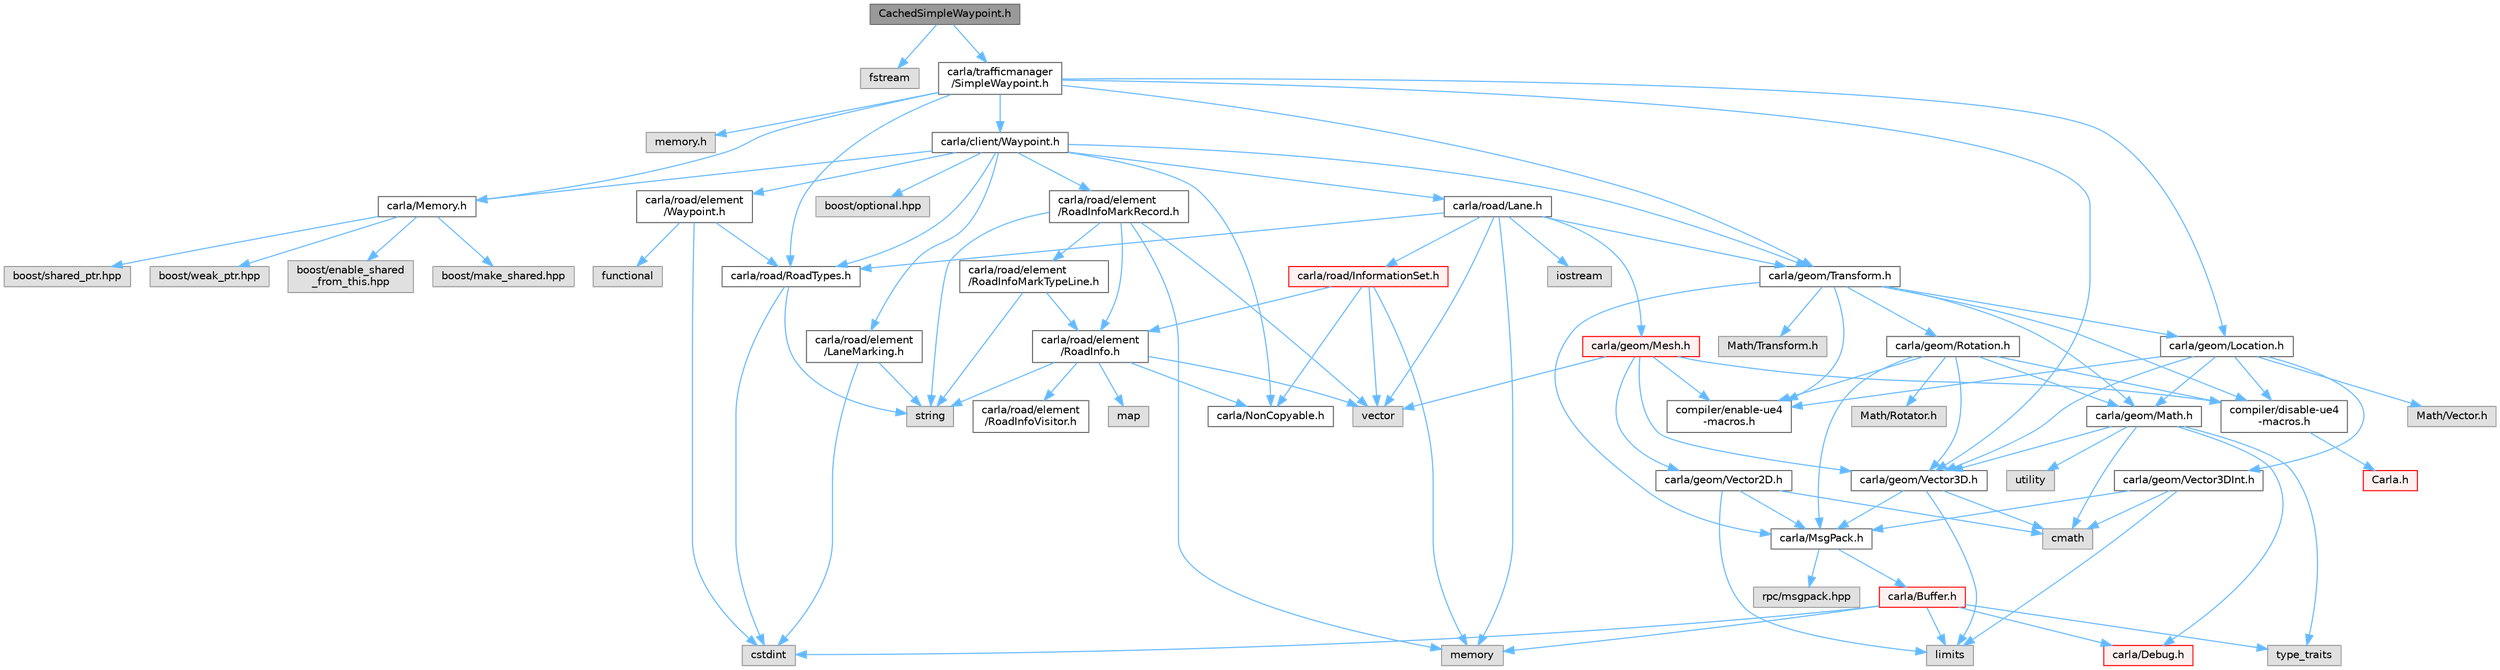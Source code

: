 digraph "CachedSimpleWaypoint.h"
{
 // INTERACTIVE_SVG=YES
 // LATEX_PDF_SIZE
  bgcolor="transparent";
  edge [fontname=Helvetica,fontsize=10,labelfontname=Helvetica,labelfontsize=10];
  node [fontname=Helvetica,fontsize=10,shape=box,height=0.2,width=0.4];
  Node1 [id="Node000001",label="CachedSimpleWaypoint.h",height=0.2,width=0.4,color="gray40", fillcolor="grey60", style="filled", fontcolor="black",tooltip=" "];
  Node1 -> Node2 [id="edge1_Node000001_Node000002",color="steelblue1",style="solid",tooltip=" "];
  Node2 [id="Node000002",label="fstream",height=0.2,width=0.4,color="grey60", fillcolor="#E0E0E0", style="filled",tooltip=" "];
  Node1 -> Node3 [id="edge2_Node000001_Node000003",color="steelblue1",style="solid",tooltip=" "];
  Node3 [id="Node000003",label="carla/trafficmanager\l/SimpleWaypoint.h",height=0.2,width=0.4,color="grey40", fillcolor="white", style="filled",URL="$d7/dd3/SimpleWaypoint_8h.html",tooltip=" "];
  Node3 -> Node4 [id="edge3_Node000003_Node000004",color="steelblue1",style="solid",tooltip=" "];
  Node4 [id="Node000004",label="memory.h",height=0.2,width=0.4,color="grey60", fillcolor="#E0E0E0", style="filled",tooltip=" "];
  Node3 -> Node5 [id="edge4_Node000003_Node000005",color="steelblue1",style="solid",tooltip=" "];
  Node5 [id="Node000005",label="carla/client/Waypoint.h",height=0.2,width=0.4,color="grey40", fillcolor="white", style="filled",URL="$d0/d47/client_2Waypoint_8h.html",tooltip=" "];
  Node5 -> Node6 [id="edge5_Node000005_Node000006",color="steelblue1",style="solid",tooltip=" "];
  Node6 [id="Node000006",label="carla/Memory.h",height=0.2,width=0.4,color="grey40", fillcolor="white", style="filled",URL="$de/d5c/Memory_8h.html",tooltip=" "];
  Node6 -> Node7 [id="edge6_Node000006_Node000007",color="steelblue1",style="solid",tooltip=" "];
  Node7 [id="Node000007",label="boost/enable_shared\l_from_this.hpp",height=0.2,width=0.4,color="grey60", fillcolor="#E0E0E0", style="filled",tooltip=" "];
  Node6 -> Node8 [id="edge7_Node000006_Node000008",color="steelblue1",style="solid",tooltip=" "];
  Node8 [id="Node000008",label="boost/make_shared.hpp",height=0.2,width=0.4,color="grey60", fillcolor="#E0E0E0", style="filled",tooltip=" "];
  Node6 -> Node9 [id="edge8_Node000006_Node000009",color="steelblue1",style="solid",tooltip=" "];
  Node9 [id="Node000009",label="boost/shared_ptr.hpp",height=0.2,width=0.4,color="grey60", fillcolor="#E0E0E0", style="filled",tooltip=" "];
  Node6 -> Node10 [id="edge9_Node000006_Node000010",color="steelblue1",style="solid",tooltip=" "];
  Node10 [id="Node000010",label="boost/weak_ptr.hpp",height=0.2,width=0.4,color="grey60", fillcolor="#E0E0E0", style="filled",tooltip=" "];
  Node5 -> Node11 [id="edge10_Node000005_Node000011",color="steelblue1",style="solid",tooltip=" "];
  Node11 [id="Node000011",label="carla/NonCopyable.h",height=0.2,width=0.4,color="grey40", fillcolor="white", style="filled",URL="$d4/dd8/LibCarla_2source_2carla_2NonCopyable_8h.html",tooltip=" "];
  Node5 -> Node12 [id="edge11_Node000005_Node000012",color="steelblue1",style="solid",tooltip=" "];
  Node12 [id="Node000012",label="carla/geom/Transform.h",height=0.2,width=0.4,color="grey40", fillcolor="white", style="filled",URL="$de/d17/geom_2Transform_8h.html",tooltip=" "];
  Node12 -> Node13 [id="edge12_Node000012_Node000013",color="steelblue1",style="solid",tooltip=" "];
  Node13 [id="Node000013",label="carla/MsgPack.h",height=0.2,width=0.4,color="grey40", fillcolor="white", style="filled",URL="$d9/d6f/MsgPack_8h.html",tooltip=" "];
  Node13 -> Node14 [id="edge13_Node000013_Node000014",color="steelblue1",style="solid",tooltip=" "];
  Node14 [id="Node000014",label="carla/Buffer.h",height=0.2,width=0.4,color="red", fillcolor="#FFF0F0", style="filled",URL="$d2/dda/carla_2Buffer_8h.html",tooltip=" "];
  Node14 -> Node15 [id="edge14_Node000014_Node000015",color="steelblue1",style="solid",tooltip=" "];
  Node15 [id="Node000015",label="carla/Debug.h",height=0.2,width=0.4,color="red", fillcolor="#FFF0F0", style="filled",URL="$d4/deb/Debug_8h.html",tooltip=" "];
  Node14 -> Node23 [id="edge15_Node000014_Node000023",color="steelblue1",style="solid",tooltip=" "];
  Node23 [id="Node000023",label="cstdint",height=0.2,width=0.4,color="grey60", fillcolor="#E0E0E0", style="filled",tooltip=" "];
  Node14 -> Node24 [id="edge16_Node000014_Node000024",color="steelblue1",style="solid",tooltip=" "];
  Node24 [id="Node000024",label="limits",height=0.2,width=0.4,color="grey60", fillcolor="#E0E0E0", style="filled",tooltip=" "];
  Node14 -> Node25 [id="edge17_Node000014_Node000025",color="steelblue1",style="solid",tooltip=" "];
  Node25 [id="Node000025",label="memory",height=0.2,width=0.4,color="grey60", fillcolor="#E0E0E0", style="filled",tooltip=" "];
  Node14 -> Node26 [id="edge18_Node000014_Node000026",color="steelblue1",style="solid",tooltip=" "];
  Node26 [id="Node000026",label="type_traits",height=0.2,width=0.4,color="grey60", fillcolor="#E0E0E0", style="filled",tooltip=" "];
  Node13 -> Node27 [id="edge19_Node000013_Node000027",color="steelblue1",style="solid",tooltip=" "];
  Node27 [id="Node000027",label="rpc/msgpack.hpp",height=0.2,width=0.4,color="grey60", fillcolor="#E0E0E0", style="filled",tooltip=" "];
  Node12 -> Node28 [id="edge20_Node000012_Node000028",color="steelblue1",style="solid",tooltip=" "];
  Node28 [id="Node000028",label="carla/geom/Location.h",height=0.2,width=0.4,color="grey40", fillcolor="white", style="filled",URL="$d9/d8b/geom_2Location_8h.html",tooltip=" "];
  Node28 -> Node29 [id="edge21_Node000028_Node000029",color="steelblue1",style="solid",tooltip=" "];
  Node29 [id="Node000029",label="carla/geom/Vector3D.h",height=0.2,width=0.4,color="grey40", fillcolor="white", style="filled",URL="$de/d70/geom_2Vector3D_8h.html",tooltip=" "];
  Node29 -> Node13 [id="edge22_Node000029_Node000013",color="steelblue1",style="solid",tooltip=" "];
  Node29 -> Node30 [id="edge23_Node000029_Node000030",color="steelblue1",style="solid",tooltip=" "];
  Node30 [id="Node000030",label="cmath",height=0.2,width=0.4,color="grey60", fillcolor="#E0E0E0", style="filled",tooltip=" "];
  Node29 -> Node24 [id="edge24_Node000029_Node000024",color="steelblue1",style="solid",tooltip=" "];
  Node28 -> Node31 [id="edge25_Node000028_Node000031",color="steelblue1",style="solid",tooltip=" "];
  Node31 [id="Node000031",label="carla/geom/Vector3DInt.h",height=0.2,width=0.4,color="grey40", fillcolor="white", style="filled",URL="$d1/da4/Vector3DInt_8h.html",tooltip=" "];
  Node31 -> Node13 [id="edge26_Node000031_Node000013",color="steelblue1",style="solid",tooltip=" "];
  Node31 -> Node30 [id="edge27_Node000031_Node000030",color="steelblue1",style="solid",tooltip=" "];
  Node31 -> Node24 [id="edge28_Node000031_Node000024",color="steelblue1",style="solid",tooltip=" "];
  Node28 -> Node32 [id="edge29_Node000028_Node000032",color="steelblue1",style="solid",tooltip=" "];
  Node32 [id="Node000032",label="carla/geom/Math.h",height=0.2,width=0.4,color="grey40", fillcolor="white", style="filled",URL="$db/d8a/Math_8h.html",tooltip=" "];
  Node32 -> Node15 [id="edge30_Node000032_Node000015",color="steelblue1",style="solid",tooltip=" "];
  Node32 -> Node29 [id="edge31_Node000032_Node000029",color="steelblue1",style="solid",tooltip=" "];
  Node32 -> Node30 [id="edge32_Node000032_Node000030",color="steelblue1",style="solid",tooltip=" "];
  Node32 -> Node26 [id="edge33_Node000032_Node000026",color="steelblue1",style="solid",tooltip=" "];
  Node32 -> Node33 [id="edge34_Node000032_Node000033",color="steelblue1",style="solid",tooltip=" "];
  Node33 [id="Node000033",label="utility",height=0.2,width=0.4,color="grey60", fillcolor="#E0E0E0", style="filled",tooltip=" "];
  Node28 -> Node34 [id="edge35_Node000028_Node000034",color="steelblue1",style="solid",tooltip=" "];
  Node34 [id="Node000034",label="compiler/enable-ue4\l-macros.h",height=0.2,width=0.4,color="grey40", fillcolor="white", style="filled",URL="$d9/da2/enable-ue4-macros_8h.html",tooltip=" "];
  Node28 -> Node35 [id="edge36_Node000028_Node000035",color="steelblue1",style="solid",tooltip=" "];
  Node35 [id="Node000035",label="Math/Vector.h",height=0.2,width=0.4,color="grey60", fillcolor="#E0E0E0", style="filled",tooltip=" "];
  Node28 -> Node36 [id="edge37_Node000028_Node000036",color="steelblue1",style="solid",tooltip=" "];
  Node36 [id="Node000036",label="compiler/disable-ue4\l-macros.h",height=0.2,width=0.4,color="grey40", fillcolor="white", style="filled",URL="$d2/d02/disable-ue4-macros_8h.html",tooltip=" "];
  Node36 -> Node37 [id="edge38_Node000036_Node000037",color="steelblue1",style="solid",tooltip=" "];
  Node37 [id="Node000037",label="Carla.h",height=0.2,width=0.4,color="red", fillcolor="#FFF0F0", style="filled",URL="$d7/d7d/Carla_8h.html",tooltip=" "];
  Node12 -> Node32 [id="edge39_Node000012_Node000032",color="steelblue1",style="solid",tooltip=" "];
  Node12 -> Node41 [id="edge40_Node000012_Node000041",color="steelblue1",style="solid",tooltip=" "];
  Node41 [id="Node000041",label="carla/geom/Rotation.h",height=0.2,width=0.4,color="grey40", fillcolor="white", style="filled",URL="$d0/d8f/Rotation_8h.html",tooltip=" "];
  Node41 -> Node13 [id="edge41_Node000041_Node000013",color="steelblue1",style="solid",tooltip=" "];
  Node41 -> Node32 [id="edge42_Node000041_Node000032",color="steelblue1",style="solid",tooltip=" "];
  Node41 -> Node29 [id="edge43_Node000041_Node000029",color="steelblue1",style="solid",tooltip=" "];
  Node41 -> Node34 [id="edge44_Node000041_Node000034",color="steelblue1",style="solid",tooltip=" "];
  Node41 -> Node42 [id="edge45_Node000041_Node000042",color="steelblue1",style="solid",tooltip=" "];
  Node42 [id="Node000042",label="Math/Rotator.h",height=0.2,width=0.4,color="grey60", fillcolor="#E0E0E0", style="filled",tooltip=" "];
  Node41 -> Node36 [id="edge46_Node000041_Node000036",color="steelblue1",style="solid",tooltip=" "];
  Node12 -> Node34 [id="edge47_Node000012_Node000034",color="steelblue1",style="solid",tooltip=" "];
  Node12 -> Node43 [id="edge48_Node000012_Node000043",color="steelblue1",style="solid",tooltip=" "];
  Node43 [id="Node000043",label="Math/Transform.h",height=0.2,width=0.4,color="grey60", fillcolor="#E0E0E0", style="filled",tooltip=" "];
  Node12 -> Node36 [id="edge49_Node000012_Node000036",color="steelblue1",style="solid",tooltip=" "];
  Node5 -> Node44 [id="edge50_Node000005_Node000044",color="steelblue1",style="solid",tooltip=" "];
  Node44 [id="Node000044",label="carla/road/element\l/LaneMarking.h",height=0.2,width=0.4,color="grey40", fillcolor="white", style="filled",URL="$d5/d4c/LaneMarking_8h.html",tooltip=" "];
  Node44 -> Node23 [id="edge51_Node000044_Node000023",color="steelblue1",style="solid",tooltip=" "];
  Node44 -> Node45 [id="edge52_Node000044_Node000045",color="steelblue1",style="solid",tooltip=" "];
  Node45 [id="Node000045",label="string",height=0.2,width=0.4,color="grey60", fillcolor="#E0E0E0", style="filled",tooltip=" "];
  Node5 -> Node46 [id="edge53_Node000005_Node000046",color="steelblue1",style="solid",tooltip=" "];
  Node46 [id="Node000046",label="carla/road/element\l/RoadInfoMarkRecord.h",height=0.2,width=0.4,color="grey40", fillcolor="white", style="filled",URL="$dd/d32/RoadInfoMarkRecord_8h.html",tooltip=" "];
  Node46 -> Node47 [id="edge54_Node000046_Node000047",color="steelblue1",style="solid",tooltip=" "];
  Node47 [id="Node000047",label="carla/road/element\l/RoadInfo.h",height=0.2,width=0.4,color="grey40", fillcolor="white", style="filled",URL="$de/d3a/RoadInfo_8h.html",tooltip=" "];
  Node47 -> Node48 [id="edge55_Node000047_Node000048",color="steelblue1",style="solid",tooltip=" "];
  Node48 [id="Node000048",label="carla/road/element\l/RoadInfoVisitor.h",height=0.2,width=0.4,color="grey40", fillcolor="white", style="filled",URL="$d6/d67/RoadInfoVisitor_8h.html",tooltip=" "];
  Node47 -> Node11 [id="edge56_Node000047_Node000011",color="steelblue1",style="solid",tooltip=" "];
  Node47 -> Node49 [id="edge57_Node000047_Node000049",color="steelblue1",style="solid",tooltip=" "];
  Node49 [id="Node000049",label="map",height=0.2,width=0.4,color="grey60", fillcolor="#E0E0E0", style="filled",tooltip=" "];
  Node47 -> Node45 [id="edge58_Node000047_Node000045",color="steelblue1",style="solid",tooltip=" "];
  Node47 -> Node50 [id="edge59_Node000047_Node000050",color="steelblue1",style="solid",tooltip=" "];
  Node50 [id="Node000050",label="vector",height=0.2,width=0.4,color="grey60", fillcolor="#E0E0E0", style="filled",tooltip=" "];
  Node46 -> Node51 [id="edge60_Node000046_Node000051",color="steelblue1",style="solid",tooltip=" "];
  Node51 [id="Node000051",label="carla/road/element\l/RoadInfoMarkTypeLine.h",height=0.2,width=0.4,color="grey40", fillcolor="white", style="filled",URL="$da/d4f/RoadInfoMarkTypeLine_8h.html",tooltip=" "];
  Node51 -> Node47 [id="edge61_Node000051_Node000047",color="steelblue1",style="solid",tooltip=" "];
  Node51 -> Node45 [id="edge62_Node000051_Node000045",color="steelblue1",style="solid",tooltip=" "];
  Node46 -> Node45 [id="edge63_Node000046_Node000045",color="steelblue1",style="solid",tooltip=" "];
  Node46 -> Node50 [id="edge64_Node000046_Node000050",color="steelblue1",style="solid",tooltip=" "];
  Node46 -> Node25 [id="edge65_Node000046_Node000025",color="steelblue1",style="solid",tooltip=" "];
  Node5 -> Node52 [id="edge66_Node000005_Node000052",color="steelblue1",style="solid",tooltip=" "];
  Node52 [id="Node000052",label="carla/road/element\l/Waypoint.h",height=0.2,width=0.4,color="grey40", fillcolor="white", style="filled",URL="$d3/dbb/road_2element_2Waypoint_8h.html",tooltip=" "];
  Node52 -> Node53 [id="edge67_Node000052_Node000053",color="steelblue1",style="solid",tooltip=" "];
  Node53 [id="Node000053",label="carla/road/RoadTypes.h",height=0.2,width=0.4,color="grey40", fillcolor="white", style="filled",URL="$d6/dbb/RoadTypes_8h.html",tooltip=" "];
  Node53 -> Node23 [id="edge68_Node000053_Node000023",color="steelblue1",style="solid",tooltip=" "];
  Node53 -> Node45 [id="edge69_Node000053_Node000045",color="steelblue1",style="solid",tooltip=" "];
  Node52 -> Node23 [id="edge70_Node000052_Node000023",color="steelblue1",style="solid",tooltip=" "];
  Node52 -> Node54 [id="edge71_Node000052_Node000054",color="steelblue1",style="solid",tooltip=" "];
  Node54 [id="Node000054",label="functional",height=0.2,width=0.4,color="grey60", fillcolor="#E0E0E0", style="filled",tooltip=" "];
  Node5 -> Node55 [id="edge72_Node000005_Node000055",color="steelblue1",style="solid",tooltip=" "];
  Node55 [id="Node000055",label="carla/road/Lane.h",height=0.2,width=0.4,color="grey40", fillcolor="white", style="filled",URL="$d8/d27/Lane_8h.html",tooltip=" "];
  Node55 -> Node56 [id="edge73_Node000055_Node000056",color="steelblue1",style="solid",tooltip=" "];
  Node56 [id="Node000056",label="carla/geom/Mesh.h",height=0.2,width=0.4,color="red", fillcolor="#FFF0F0", style="filled",URL="$d9/d31/Mesh_8h.html",tooltip=" "];
  Node56 -> Node50 [id="edge74_Node000056_Node000050",color="steelblue1",style="solid",tooltip=" "];
  Node56 -> Node29 [id="edge75_Node000056_Node000029",color="steelblue1",style="solid",tooltip=" "];
  Node56 -> Node57 [id="edge76_Node000056_Node000057",color="steelblue1",style="solid",tooltip=" "];
  Node57 [id="Node000057",label="carla/geom/Vector2D.h",height=0.2,width=0.4,color="grey40", fillcolor="white", style="filled",URL="$d7/d26/geom_2Vector2D_8h.html",tooltip=" "];
  Node57 -> Node13 [id="edge77_Node000057_Node000013",color="steelblue1",style="solid",tooltip=" "];
  Node57 -> Node30 [id="edge78_Node000057_Node000030",color="steelblue1",style="solid",tooltip=" "];
  Node57 -> Node24 [id="edge79_Node000057_Node000024",color="steelblue1",style="solid",tooltip=" "];
  Node56 -> Node34 [id="edge80_Node000056_Node000034",color="steelblue1",style="solid",tooltip=" "];
  Node56 -> Node36 [id="edge81_Node000056_Node000036",color="steelblue1",style="solid",tooltip=" "];
  Node55 -> Node12 [id="edge82_Node000055_Node000012",color="steelblue1",style="solid",tooltip=" "];
  Node55 -> Node60 [id="edge83_Node000055_Node000060",color="steelblue1",style="solid",tooltip=" "];
  Node60 [id="Node000060",label="carla/road/InformationSet.h",height=0.2,width=0.4,color="red", fillcolor="#FFF0F0", style="filled",URL="$d2/d56/InformationSet_8h.html",tooltip=" "];
  Node60 -> Node11 [id="edge84_Node000060_Node000011",color="steelblue1",style="solid",tooltip=" "];
  Node60 -> Node47 [id="edge85_Node000060_Node000047",color="steelblue1",style="solid",tooltip=" "];
  Node60 -> Node50 [id="edge86_Node000060_Node000050",color="steelblue1",style="solid",tooltip=" "];
  Node60 -> Node25 [id="edge87_Node000060_Node000025",color="steelblue1",style="solid",tooltip=" "];
  Node55 -> Node53 [id="edge88_Node000055_Node000053",color="steelblue1",style="solid",tooltip=" "];
  Node55 -> Node50 [id="edge89_Node000055_Node000050",color="steelblue1",style="solid",tooltip=" "];
  Node55 -> Node21 [id="edge90_Node000055_Node000021",color="steelblue1",style="solid",tooltip=" "];
  Node21 [id="Node000021",label="iostream",height=0.2,width=0.4,color="grey60", fillcolor="#E0E0E0", style="filled",tooltip=" "];
  Node55 -> Node25 [id="edge91_Node000055_Node000025",color="steelblue1",style="solid",tooltip=" "];
  Node5 -> Node53 [id="edge92_Node000005_Node000053",color="steelblue1",style="solid",tooltip=" "];
  Node5 -> Node66 [id="edge93_Node000005_Node000066",color="steelblue1",style="solid",tooltip=" "];
  Node66 [id="Node000066",label="boost/optional.hpp",height=0.2,width=0.4,color="grey60", fillcolor="#E0E0E0", style="filled",tooltip=" "];
  Node3 -> Node28 [id="edge94_Node000003_Node000028",color="steelblue1",style="solid",tooltip=" "];
  Node3 -> Node12 [id="edge95_Node000003_Node000012",color="steelblue1",style="solid",tooltip=" "];
  Node3 -> Node29 [id="edge96_Node000003_Node000029",color="steelblue1",style="solid",tooltip=" "];
  Node3 -> Node6 [id="edge97_Node000003_Node000006",color="steelblue1",style="solid",tooltip=" "];
  Node3 -> Node53 [id="edge98_Node000003_Node000053",color="steelblue1",style="solid",tooltip=" "];
}

